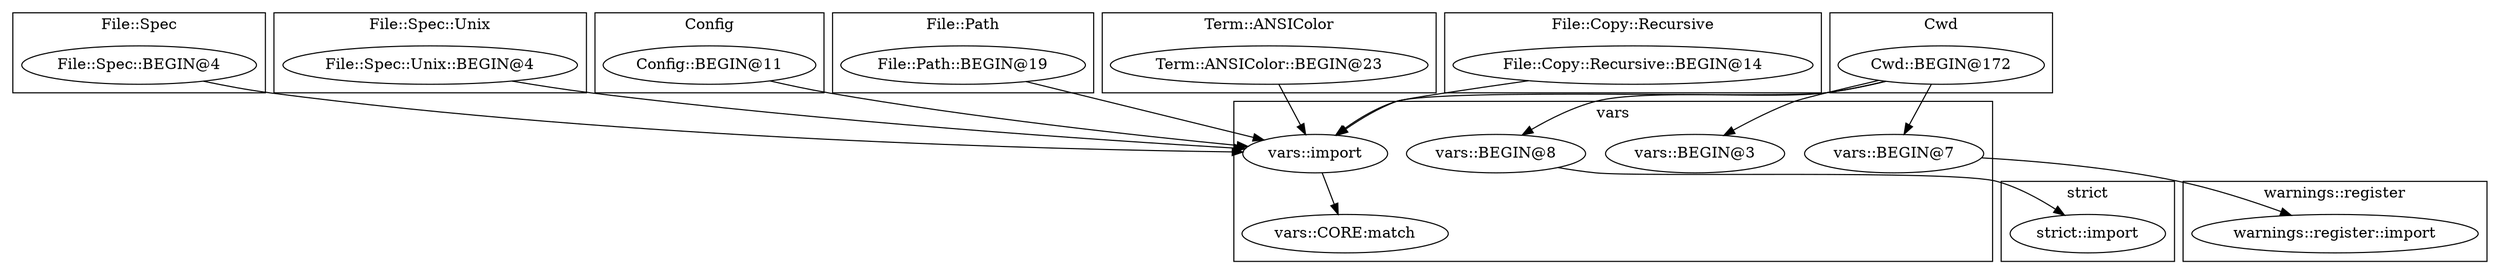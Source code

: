 digraph {
graph [overlap=false]
subgraph cluster_File_Spec {
	label="File::Spec";
	"File::Spec::BEGIN@4";
}
subgraph cluster_File_Spec_Unix {
	label="File::Spec::Unix";
	"File::Spec::Unix::BEGIN@4";
}
subgraph cluster_Config {
	label="Config";
	"Config::BEGIN@11";
}
subgraph cluster_File_Path {
	label="File::Path";
	"File::Path::BEGIN@19";
}
subgraph cluster_Term_ANSIColor {
	label="Term::ANSIColor";
	"Term::ANSIColor::BEGIN@23";
}
subgraph cluster_vars {
	label="vars";
	"vars::BEGIN@3";
	"vars::BEGIN@8";
	"vars::import";
	"vars::CORE:match";
	"vars::BEGIN@7";
}
subgraph cluster_strict {
	label="strict";
	"strict::import";
}
subgraph cluster_warnings_register {
	label="warnings::register";
	"warnings::register::import";
}
subgraph cluster_File_Copy_Recursive {
	label="File::Copy::Recursive";
	"File::Copy::Recursive::BEGIN@14";
}
subgraph cluster_Cwd {
	label="Cwd";
	"Cwd::BEGIN@172";
}
"Cwd::BEGIN@172" -> "vars::BEGIN@8";
"Config::BEGIN@11" -> "vars::import";
"File::Copy::Recursive::BEGIN@14" -> "vars::import";
"Cwd::BEGIN@172" -> "vars::import";
"File::Spec::BEGIN@4" -> "vars::import";
"File::Spec::Unix::BEGIN@4" -> "vars::import";
"File::Path::BEGIN@19" -> "vars::import";
"Term::ANSIColor::BEGIN@23" -> "vars::import";
"vars::import" -> "vars::CORE:match";
"Cwd::BEGIN@172" -> "vars::BEGIN@3";
"vars::BEGIN@8" -> "strict::import";
"Cwd::BEGIN@172" -> "vars::BEGIN@7";
"vars::BEGIN@7" -> "warnings::register::import";
}
